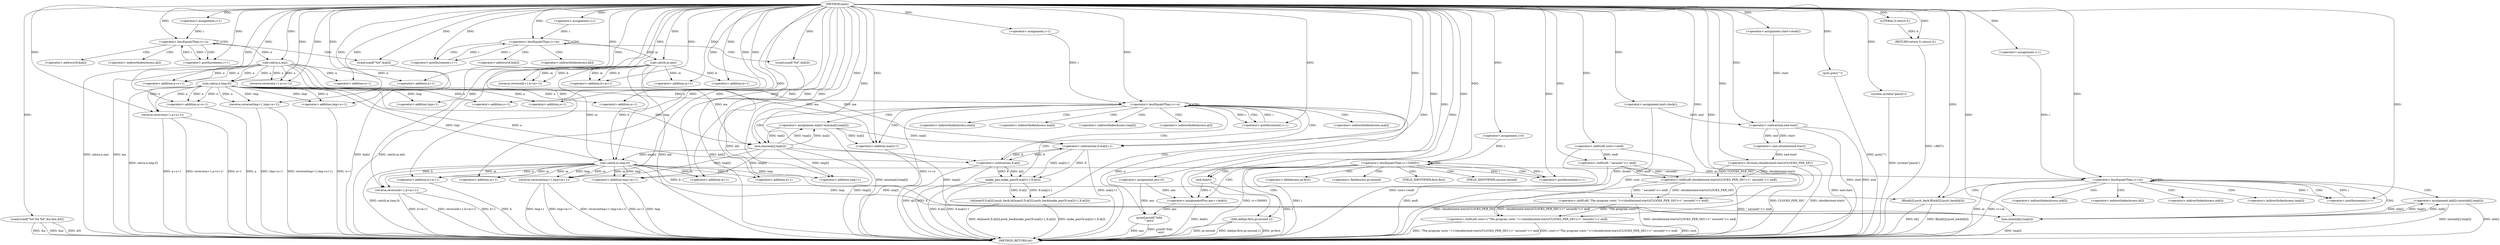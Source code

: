 digraph "main" {  
"1000263" [label = "(METHOD,main)" ]
"1000503" [label = "(METHOD_RETURN,int)" ]
"1000266" [label = "(<operator>.assignment,start=clock())" ]
"1000269" [label = "(scanf,scanf(\"%d %d %d\",&n,&m,&X))" ]
"1000309" [label = "(calc,calc(a,n,ma))" ]
"1000313" [label = "(reverse,reverse(a+1,a+n+1))" ]
"1000322" [label = "(calc,calc(a,n,tmp,0))" ]
"1000327" [label = "(reverse,reverse(a+1,a+n+1))" ]
"1000336" [label = "(reverse,reverse(tmp+1,tmp+n+1))" ]
"1000381" [label = "(calc,calc(b,m,mb))" ]
"1000385" [label = "(reverse,reverse(b+1,b+m+1))" ]
"1000394" [label = "(calc,calc(b,m,tmp,0))" ]
"1000399" [label = "(reverse,reverse(b+1,b+m+1))" ]
"1000408" [label = "(reverse,reverse(tmp+1,tmp+m+1))" ]
"1000444" [label = "(<operator>.assignment,ans=0)" ]
"1000472" [label = "(printf,printf(\"%lld\n\",ans))" ]
"1000476" [label = "(<operator>.assignment,end=clock())" ]
"1000479" [label = "(<operator>.shiftLeft,cout<<endl)" ]
"1000482" [label = "(<operator>.shiftLeft,cout<<\"The program costs \"<<(double)(end-start)/CLOCKS_PER_SEC<<\" seconds\"<< endl)" ]
"1000497" [label = "(puts,puts(\"\"))" ]
"1000499" [label = "(system,system(\"pause\"))" ]
"1000501" [label = "(RETURN,return 0;,return 0;)" ]
"1000279" [label = "(<operator>.assignment,i=1)" ]
"1000282" [label = "(<operator>.lessEqualsThan,i<=n)" ]
"1000285" [label = "(<operator>.postIncrement,i++)" ]
"1000287" [label = "(scanf,scanf(\"%d\",&a[i]))" ]
"1000295" [label = "(<operator>.assignment,i=1)" ]
"1000298" [label = "(<operator>.lessEqualsThan,i<=m)" ]
"1000301" [label = "(<operator>.postIncrement,i++)" ]
"1000303" [label = "(scanf,scanf(\"%d\",&b[i]))" ]
"1000347" [label = "(<operator>.assignment,i=1)" ]
"1000350" [label = "(<operator>.lessEqualsThan,i<=n)" ]
"1000353" [label = "(<operator>.postIncrement,i++)" ]
"1000419" [label = "(<operator>.assignment,i=1)" ]
"1000422" [label = "(<operator>.lessEqualsThan,i<=m)" ]
"1000425" [label = "(<operator>.postIncrement,i++)" ]
"1000449" [label = "(<operator>.assignment,i=0)" ]
"1000452" [label = "(<operator>.lessEqualsThan,i<=200001)" ]
"1000455" [label = "(<operator>.postIncrement,i++)" ]
"1000502" [label = "(LITERAL,0,return 0;)" ]
"1000314" [label = "(<operator>.addition,a+1)" ]
"1000317" [label = "(<operator>.addition,a+n+1)" ]
"1000328" [label = "(<operator>.addition,a+1)" ]
"1000331" [label = "(<operator>.addition,a+n+1)" ]
"1000337" [label = "(<operator>.addition,tmp+1)" ]
"1000340" [label = "(<operator>.addition,tmp+n+1)" ]
"1000356" [label = "(<operator>.assignment,ma[i]=min(ma[i],tmp[i]))" ]
"1000367" [label = "(Ar[max(0,X-a[i])].push_back,Ar[max(0,X-a[i])].push_back(make_pair(X-ma[i]+1,X-a[i])))" ]
"1000386" [label = "(<operator>.addition,b+1)" ]
"1000389" [label = "(<operator>.addition,b+m+1)" ]
"1000400" [label = "(<operator>.addition,b+1)" ]
"1000403" [label = "(<operator>.addition,b+m+1)" ]
"1000409" [label = "(<operator>.addition,tmp+1)" ]
"1000412" [label = "(<operator>.addition,tmp+m+1)" ]
"1000428" [label = "(<operator>.assignment,mb[i]=min(mb[i],tmp[i]))" ]
"1000439" [label = "(B[mb[i]].push_back,B[mb[i]].push_back(b[i]))" ]
"1000459" [label = "(<operator>.assignmentPlus,ans+=Ask(t))" ]
"1000464" [label = "(Add,Add(pr.first,pr.second,1))" ]
"1000484" [label = "(<operator>.shiftLeft,\"The program costs \"<<(double)(end-start)/CLOCKS_PER_SEC<<\" seconds\"<< endl)" ]
"1000319" [label = "(<operator>.addition,n+1)" ]
"1000333" [label = "(<operator>.addition,n+1)" ]
"1000342" [label = "(<operator>.addition,n+1)" ]
"1000391" [label = "(<operator>.addition,m+1)" ]
"1000405" [label = "(<operator>.addition,m+1)" ]
"1000414" [label = "(<operator>.addition,m+1)" ]
"1000486" [label = "(<operator>.shiftLeft,(double)(end-start)/CLOCKS_PER_SEC<<\" seconds\"<< endl)" ]
"1000360" [label = "(min,min(ma[i],tmp[i]))" ]
"1000368" [label = "(make_pair,make_pair(X-ma[i]+1,X-a[i]))" ]
"1000432" [label = "(min,min(mb[i],tmp[i]))" ]
"1000461" [label = "(Ask,Ask(t))" ]
"1000487" [label = "(<operator>.division,(double)(end-start)/CLOCKS_PER_SEC)" ]
"1000494" [label = "(<operator>.shiftLeft,\" seconds\"<< endl)" ]
"1000369" [label = "(<operator>.subtraction,X-ma[i]+1)" ]
"1000376" [label = "(<operator>.subtraction,X-a[i])" ]
"1000488" [label = "(<operator>.cast,(double)(end-start))" ]
"1000371" [label = "(<operator>.addition,ma[i]+1)" ]
"1000490" [label = "(<operator>.subtraction,end-start)" ]
"1000289" [label = "(<operator>.addressOf,&a[i])" ]
"1000305" [label = "(<operator>.addressOf,&b[i])" ]
"1000290" [label = "(<operator>.indirectIndexAccess,a[i])" ]
"1000306" [label = "(<operator>.indirectIndexAccess,b[i])" ]
"1000357" [label = "(<operator>.indirectIndexAccess,ma[i])" ]
"1000429" [label = "(<operator>.indirectIndexAccess,mb[i])" ]
"1000440" [label = "(<operator>.indirectIndexAccess,b[i])" ]
"1000465" [label = "(<operator>.fieldAccess,pr.first)" ]
"1000468" [label = "(<operator>.fieldAccess,pr.second)" ]
"1000361" [label = "(<operator>.indirectIndexAccess,ma[i])" ]
"1000364" [label = "(<operator>.indirectIndexAccess,tmp[i])" ]
"1000433" [label = "(<operator>.indirectIndexAccess,mb[i])" ]
"1000436" [label = "(<operator>.indirectIndexAccess,tmp[i])" ]
"1000467" [label = "(FIELD_IDENTIFIER,first,first)" ]
"1000470" [label = "(FIELD_IDENTIFIER,second,second)" ]
"1000378" [label = "(<operator>.indirectIndexAccess,a[i])" ]
"1000372" [label = "(<operator>.indirectIndexAccess,ma[i])" ]
  "1000269" -> "1000503"  [ label = "DDG: &n"] 
  "1000269" -> "1000503"  [ label = "DDG: &m"] 
  "1000269" -> "1000503"  [ label = "DDG: &X"] 
  "1000309" -> "1000503"  [ label = "DDG: ma"] 
  "1000309" -> "1000503"  [ label = "DDG: calc(a,n,ma)"] 
  "1000322" -> "1000503"  [ label = "DDG: calc(a,n,tmp,0)"] 
  "1000327" -> "1000503"  [ label = "DDG: a+1"] 
  "1000331" -> "1000503"  [ label = "DDG: a"] 
  "1000327" -> "1000503"  [ label = "DDG: a+n+1"] 
  "1000327" -> "1000503"  [ label = "DDG: reverse(a+1,a+n+1)"] 
  "1000340" -> "1000503"  [ label = "DDG: n+1"] 
  "1000336" -> "1000503"  [ label = "DDG: tmp+n+1"] 
  "1000336" -> "1000503"  [ label = "DDG: reverse(tmp+1,tmp+n+1)"] 
  "1000350" -> "1000503"  [ label = "DDG: n"] 
  "1000350" -> "1000503"  [ label = "DDG: i<=n"] 
  "1000381" -> "1000503"  [ label = "DDG: mb"] 
  "1000381" -> "1000503"  [ label = "DDG: calc(b,m,mb)"] 
  "1000394" -> "1000503"  [ label = "DDG: calc(b,m,tmp,0)"] 
  "1000399" -> "1000503"  [ label = "DDG: b+1"] 
  "1000403" -> "1000503"  [ label = "DDG: b"] 
  "1000399" -> "1000503"  [ label = "DDG: b+m+1"] 
  "1000399" -> "1000503"  [ label = "DDG: reverse(b+1,b+m+1)"] 
  "1000408" -> "1000503"  [ label = "DDG: tmp+1"] 
  "1000412" -> "1000503"  [ label = "DDG: tmp"] 
  "1000412" -> "1000503"  [ label = "DDG: m+1"] 
  "1000408" -> "1000503"  [ label = "DDG: tmp+m+1"] 
  "1000408" -> "1000503"  [ label = "DDG: reverse(tmp+1,tmp+m+1)"] 
  "1000422" -> "1000503"  [ label = "DDG: m"] 
  "1000422" -> "1000503"  [ label = "DDG: i<=m"] 
  "1000452" -> "1000503"  [ label = "DDG: i"] 
  "1000452" -> "1000503"  [ label = "DDG: i<=200001"] 
  "1000472" -> "1000503"  [ label = "DDG: ans"] 
  "1000472" -> "1000503"  [ label = "DDG: printf(\"%lld\n\",ans)"] 
  "1000476" -> "1000503"  [ label = "DDG: clock()"] 
  "1000479" -> "1000503"  [ label = "DDG: cout<<endl"] 
  "1000482" -> "1000503"  [ label = "DDG: cout"] 
  "1000490" -> "1000503"  [ label = "DDG: end"] 
  "1000490" -> "1000503"  [ label = "DDG: start"] 
  "1000488" -> "1000503"  [ label = "DDG: end-start"] 
  "1000487" -> "1000503"  [ label = "DDG: (double)(end-start)"] 
  "1000486" -> "1000503"  [ label = "DDG: (double)(end-start)/CLOCKS_PER_SEC"] 
  "1000494" -> "1000503"  [ label = "DDG: endl"] 
  "1000486" -> "1000503"  [ label = "DDG: \" seconds\"<< endl"] 
  "1000484" -> "1000503"  [ label = "DDG: (double)(end-start)/CLOCKS_PER_SEC<<\" seconds\"<< endl"] 
  "1000482" -> "1000503"  [ label = "DDG: \"The program costs \"<<(double)(end-start)/CLOCKS_PER_SEC<<\" seconds\"<< endl"] 
  "1000482" -> "1000503"  [ label = "DDG: cout<<\"The program costs \"<<(double)(end-start)/CLOCKS_PER_SEC<<\" seconds\"<< endl"] 
  "1000497" -> "1000503"  [ label = "DDG: puts(\"\")"] 
  "1000499" -> "1000503"  [ label = "DDG: system(\"pause\")"] 
  "1000459" -> "1000503"  [ label = "DDG: Ask(t)"] 
  "1000464" -> "1000503"  [ label = "DDG: pr.first"] 
  "1000464" -> "1000503"  [ label = "DDG: pr.second"] 
  "1000464" -> "1000503"  [ label = "DDG: Add(pr.first,pr.second,1)"] 
  "1000428" -> "1000503"  [ label = "DDG: mb[i]"] 
  "1000432" -> "1000503"  [ label = "DDG: tmp[i]"] 
  "1000428" -> "1000503"  [ label = "DDG: min(mb[i],tmp[i])"] 
  "1000439" -> "1000503"  [ label = "DDG: b[i]"] 
  "1000439" -> "1000503"  [ label = "DDG: B[mb[i]].push_back(b[i])"] 
  "1000360" -> "1000503"  [ label = "DDG: tmp[i]"] 
  "1000356" -> "1000503"  [ label = "DDG: min(ma[i],tmp[i])"] 
  "1000371" -> "1000503"  [ label = "DDG: ma[i]"] 
  "1000369" -> "1000503"  [ label = "DDG: ma[i]+1"] 
  "1000368" -> "1000503"  [ label = "DDG: X-ma[i]+1"] 
  "1000376" -> "1000503"  [ label = "DDG: X"] 
  "1000376" -> "1000503"  [ label = "DDG: a[i]"] 
  "1000368" -> "1000503"  [ label = "DDG: X-a[i]"] 
  "1000367" -> "1000503"  [ label = "DDG: make_pair(X-ma[i]+1,X-a[i])"] 
  "1000367" -> "1000503"  [ label = "DDG: Ar[max(0,X-a[i])].push_back(make_pair(X-ma[i]+1,X-a[i]))"] 
  "1000303" -> "1000503"  [ label = "DDG: &b[i]"] 
  "1000287" -> "1000503"  [ label = "DDG: &a[i]"] 
  "1000501" -> "1000503"  [ label = "DDG: <RET>"] 
  "1000487" -> "1000503"  [ label = "DDG: CLOCKS_PER_SEC"] 
  "1000461" -> "1000503"  [ label = "DDG: t"] 
  "1000263" -> "1000266"  [ label = "DDG: "] 
  "1000263" -> "1000269"  [ label = "DDG: "] 
  "1000263" -> "1000444"  [ label = "DDG: "] 
  "1000263" -> "1000476"  [ label = "DDG: "] 
  "1000502" -> "1000501"  [ label = "DDG: 0"] 
  "1000263" -> "1000501"  [ label = "DDG: "] 
  "1000263" -> "1000279"  [ label = "DDG: "] 
  "1000263" -> "1000287"  [ label = "DDG: "] 
  "1000263" -> "1000295"  [ label = "DDG: "] 
  "1000263" -> "1000303"  [ label = "DDG: "] 
  "1000263" -> "1000309"  [ label = "DDG: "] 
  "1000282" -> "1000309"  [ label = "DDG: n"] 
  "1000263" -> "1000313"  [ label = "DDG: "] 
  "1000309" -> "1000313"  [ label = "DDG: a"] 
  "1000309" -> "1000313"  [ label = "DDG: n"] 
  "1000263" -> "1000322"  [ label = "DDG: "] 
  "1000309" -> "1000322"  [ label = "DDG: a"] 
  "1000309" -> "1000322"  [ label = "DDG: n"] 
  "1000322" -> "1000327"  [ label = "DDG: a"] 
  "1000263" -> "1000327"  [ label = "DDG: "] 
  "1000322" -> "1000327"  [ label = "DDG: n"] 
  "1000263" -> "1000336"  [ label = "DDG: "] 
  "1000322" -> "1000336"  [ label = "DDG: tmp"] 
  "1000322" -> "1000336"  [ label = "DDG: n"] 
  "1000263" -> "1000347"  [ label = "DDG: "] 
  "1000263" -> "1000381"  [ label = "DDG: "] 
  "1000298" -> "1000381"  [ label = "DDG: m"] 
  "1000381" -> "1000385"  [ label = "DDG: b"] 
  "1000263" -> "1000385"  [ label = "DDG: "] 
  "1000381" -> "1000385"  [ label = "DDG: m"] 
  "1000263" -> "1000394"  [ label = "DDG: "] 
  "1000381" -> "1000394"  [ label = "DDG: b"] 
  "1000360" -> "1000394"  [ label = "DDG: tmp[i]"] 
  "1000322" -> "1000394"  [ label = "DDG: tmp"] 
  "1000381" -> "1000394"  [ label = "DDG: m"] 
  "1000394" -> "1000399"  [ label = "DDG: b"] 
  "1000263" -> "1000399"  [ label = "DDG: "] 
  "1000394" -> "1000399"  [ label = "DDG: m"] 
  "1000394" -> "1000408"  [ label = "DDG: tmp"] 
  "1000360" -> "1000408"  [ label = "DDG: tmp[i]"] 
  "1000263" -> "1000408"  [ label = "DDG: "] 
  "1000394" -> "1000408"  [ label = "DDG: m"] 
  "1000263" -> "1000419"  [ label = "DDG: "] 
  "1000263" -> "1000449"  [ label = "DDG: "] 
  "1000263" -> "1000472"  [ label = "DDG: "] 
  "1000444" -> "1000472"  [ label = "DDG: ans"] 
  "1000459" -> "1000472"  [ label = "DDG: ans"] 
  "1000263" -> "1000479"  [ label = "DDG: "] 
  "1000479" -> "1000482"  [ label = "DDG: cout"] 
  "1000263" -> "1000482"  [ label = "DDG: "] 
  "1000484" -> "1000482"  [ label = "DDG: \"The program costs \""] 
  "1000484" -> "1000482"  [ label = "DDG: (double)(end-start)/CLOCKS_PER_SEC<<\" seconds\"<< endl"] 
  "1000263" -> "1000497"  [ label = "DDG: "] 
  "1000263" -> "1000499"  [ label = "DDG: "] 
  "1000263" -> "1000502"  [ label = "DDG: "] 
  "1000279" -> "1000282"  [ label = "DDG: i"] 
  "1000285" -> "1000282"  [ label = "DDG: i"] 
  "1000263" -> "1000282"  [ label = "DDG: "] 
  "1000282" -> "1000285"  [ label = "DDG: i"] 
  "1000263" -> "1000285"  [ label = "DDG: "] 
  "1000295" -> "1000298"  [ label = "DDG: i"] 
  "1000301" -> "1000298"  [ label = "DDG: i"] 
  "1000263" -> "1000298"  [ label = "DDG: "] 
  "1000298" -> "1000301"  [ label = "DDG: i"] 
  "1000263" -> "1000301"  [ label = "DDG: "] 
  "1000309" -> "1000314"  [ label = "DDG: a"] 
  "1000263" -> "1000314"  [ label = "DDG: "] 
  "1000263" -> "1000317"  [ label = "DDG: "] 
  "1000309" -> "1000317"  [ label = "DDG: a"] 
  "1000309" -> "1000317"  [ label = "DDG: n"] 
  "1000322" -> "1000328"  [ label = "DDG: a"] 
  "1000263" -> "1000328"  [ label = "DDG: "] 
  "1000263" -> "1000331"  [ label = "DDG: "] 
  "1000322" -> "1000331"  [ label = "DDG: a"] 
  "1000322" -> "1000331"  [ label = "DDG: n"] 
  "1000322" -> "1000337"  [ label = "DDG: tmp"] 
  "1000263" -> "1000337"  [ label = "DDG: "] 
  "1000263" -> "1000340"  [ label = "DDG: "] 
  "1000322" -> "1000340"  [ label = "DDG: tmp"] 
  "1000322" -> "1000340"  [ label = "DDG: n"] 
  "1000347" -> "1000350"  [ label = "DDG: i"] 
  "1000353" -> "1000350"  [ label = "DDG: i"] 
  "1000263" -> "1000350"  [ label = "DDG: "] 
  "1000322" -> "1000350"  [ label = "DDG: n"] 
  "1000350" -> "1000353"  [ label = "DDG: i"] 
  "1000263" -> "1000353"  [ label = "DDG: "] 
  "1000360" -> "1000356"  [ label = "DDG: tmp[i]"] 
  "1000360" -> "1000356"  [ label = "DDG: ma[i]"] 
  "1000381" -> "1000386"  [ label = "DDG: b"] 
  "1000263" -> "1000386"  [ label = "DDG: "] 
  "1000263" -> "1000389"  [ label = "DDG: "] 
  "1000381" -> "1000389"  [ label = "DDG: b"] 
  "1000381" -> "1000389"  [ label = "DDG: m"] 
  "1000394" -> "1000400"  [ label = "DDG: b"] 
  "1000263" -> "1000400"  [ label = "DDG: "] 
  "1000263" -> "1000403"  [ label = "DDG: "] 
  "1000394" -> "1000403"  [ label = "DDG: b"] 
  "1000394" -> "1000403"  [ label = "DDG: m"] 
  "1000394" -> "1000409"  [ label = "DDG: tmp"] 
  "1000360" -> "1000409"  [ label = "DDG: tmp[i]"] 
  "1000263" -> "1000409"  [ label = "DDG: "] 
  "1000360" -> "1000412"  [ label = "DDG: tmp[i]"] 
  "1000263" -> "1000412"  [ label = "DDG: "] 
  "1000394" -> "1000412"  [ label = "DDG: tmp"] 
  "1000394" -> "1000412"  [ label = "DDG: m"] 
  "1000419" -> "1000422"  [ label = "DDG: i"] 
  "1000425" -> "1000422"  [ label = "DDG: i"] 
  "1000263" -> "1000422"  [ label = "DDG: "] 
  "1000394" -> "1000422"  [ label = "DDG: m"] 
  "1000422" -> "1000425"  [ label = "DDG: i"] 
  "1000263" -> "1000425"  [ label = "DDG: "] 
  "1000432" -> "1000428"  [ label = "DDG: tmp[i]"] 
  "1000432" -> "1000428"  [ label = "DDG: mb[i]"] 
  "1000449" -> "1000452"  [ label = "DDG: i"] 
  "1000455" -> "1000452"  [ label = "DDG: i"] 
  "1000263" -> "1000452"  [ label = "DDG: "] 
  "1000452" -> "1000455"  [ label = "DDG: i"] 
  "1000263" -> "1000455"  [ label = "DDG: "] 
  "1000461" -> "1000459"  [ label = "DDG: t"] 
  "1000263" -> "1000484"  [ label = "DDG: "] 
  "1000486" -> "1000484"  [ label = "DDG: \" seconds\"<< endl"] 
  "1000486" -> "1000484"  [ label = "DDG: (double)(end-start)/CLOCKS_PER_SEC"] 
  "1000309" -> "1000319"  [ label = "DDG: n"] 
  "1000263" -> "1000319"  [ label = "DDG: "] 
  "1000322" -> "1000333"  [ label = "DDG: n"] 
  "1000263" -> "1000333"  [ label = "DDG: "] 
  "1000263" -> "1000342"  [ label = "DDG: "] 
  "1000322" -> "1000342"  [ label = "DDG: n"] 
  "1000368" -> "1000367"  [ label = "DDG: X-ma[i]+1"] 
  "1000368" -> "1000367"  [ label = "DDG: X-a[i]"] 
  "1000381" -> "1000391"  [ label = "DDG: m"] 
  "1000263" -> "1000391"  [ label = "DDG: "] 
  "1000394" -> "1000405"  [ label = "DDG: m"] 
  "1000263" -> "1000405"  [ label = "DDG: "] 
  "1000263" -> "1000414"  [ label = "DDG: "] 
  "1000394" -> "1000414"  [ label = "DDG: m"] 
  "1000263" -> "1000439"  [ label = "DDG: "] 
  "1000394" -> "1000439"  [ label = "DDG: b"] 
  "1000444" -> "1000459"  [ label = "DDG: ans"] 
  "1000263" -> "1000459"  [ label = "DDG: "] 
  "1000263" -> "1000464"  [ label = "DDG: "] 
  "1000487" -> "1000486"  [ label = "DDG: (double)(end-start)"] 
  "1000487" -> "1000486"  [ label = "DDG: CLOCKS_PER_SEC"] 
  "1000494" -> "1000486"  [ label = "DDG: endl"] 
  "1000494" -> "1000486"  [ label = "DDG: \" seconds\""] 
  "1000309" -> "1000360"  [ label = "DDG: ma"] 
  "1000356" -> "1000360"  [ label = "DDG: ma[i]"] 
  "1000263" -> "1000360"  [ label = "DDG: "] 
  "1000322" -> "1000360"  [ label = "DDG: tmp"] 
  "1000369" -> "1000368"  [ label = "DDG: ma[i]+1"] 
  "1000369" -> "1000368"  [ label = "DDG: X"] 
  "1000376" -> "1000368"  [ label = "DDG: X"] 
  "1000376" -> "1000368"  [ label = "DDG: a[i]"] 
  "1000381" -> "1000432"  [ label = "DDG: mb"] 
  "1000428" -> "1000432"  [ label = "DDG: mb[i]"] 
  "1000360" -> "1000432"  [ label = "DDG: tmp[i]"] 
  "1000263" -> "1000432"  [ label = "DDG: "] 
  "1000394" -> "1000432"  [ label = "DDG: tmp"] 
  "1000263" -> "1000461"  [ label = "DDG: "] 
  "1000488" -> "1000487"  [ label = "DDG: end-start"] 
  "1000263" -> "1000487"  [ label = "DDG: "] 
  "1000263" -> "1000494"  [ label = "DDG: "] 
  "1000479" -> "1000494"  [ label = "DDG: endl"] 
  "1000376" -> "1000369"  [ label = "DDG: X"] 
  "1000263" -> "1000369"  [ label = "DDG: "] 
  "1000309" -> "1000369"  [ label = "DDG: ma"] 
  "1000356" -> "1000369"  [ label = "DDG: ma[i]"] 
  "1000369" -> "1000376"  [ label = "DDG: X"] 
  "1000263" -> "1000376"  [ label = "DDG: "] 
  "1000322" -> "1000376"  [ label = "DDG: a"] 
  "1000490" -> "1000488"  [ label = "DDG: end"] 
  "1000490" -> "1000488"  [ label = "DDG: start"] 
  "1000309" -> "1000371"  [ label = "DDG: ma"] 
  "1000356" -> "1000371"  [ label = "DDG: ma[i]"] 
  "1000263" -> "1000371"  [ label = "DDG: "] 
  "1000476" -> "1000490"  [ label = "DDG: end"] 
  "1000263" -> "1000490"  [ label = "DDG: "] 
  "1000266" -> "1000490"  [ label = "DDG: start"] 
  "1000282" -> "1000285"  [ label = "CDG: "] 
  "1000282" -> "1000290"  [ label = "CDG: "] 
  "1000282" -> "1000282"  [ label = "CDG: "] 
  "1000282" -> "1000289"  [ label = "CDG: "] 
  "1000282" -> "1000287"  [ label = "CDG: "] 
  "1000298" -> "1000305"  [ label = "CDG: "] 
  "1000298" -> "1000303"  [ label = "CDG: "] 
  "1000298" -> "1000298"  [ label = "CDG: "] 
  "1000298" -> "1000306"  [ label = "CDG: "] 
  "1000298" -> "1000301"  [ label = "CDG: "] 
  "1000350" -> "1000367"  [ label = "CDG: "] 
  "1000350" -> "1000350"  [ label = "CDG: "] 
  "1000350" -> "1000371"  [ label = "CDG: "] 
  "1000350" -> "1000368"  [ label = "CDG: "] 
  "1000350" -> "1000360"  [ label = "CDG: "] 
  "1000350" -> "1000353"  [ label = "CDG: "] 
  "1000350" -> "1000356"  [ label = "CDG: "] 
  "1000350" -> "1000357"  [ label = "CDG: "] 
  "1000350" -> "1000376"  [ label = "CDG: "] 
  "1000350" -> "1000361"  [ label = "CDG: "] 
  "1000350" -> "1000378"  [ label = "CDG: "] 
  "1000350" -> "1000372"  [ label = "CDG: "] 
  "1000350" -> "1000369"  [ label = "CDG: "] 
  "1000350" -> "1000364"  [ label = "CDG: "] 
  "1000422" -> "1000436"  [ label = "CDG: "] 
  "1000422" -> "1000439"  [ label = "CDG: "] 
  "1000422" -> "1000432"  [ label = "CDG: "] 
  "1000422" -> "1000422"  [ label = "CDG: "] 
  "1000422" -> "1000440"  [ label = "CDG: "] 
  "1000422" -> "1000429"  [ label = "CDG: "] 
  "1000422" -> "1000425"  [ label = "CDG: "] 
  "1000422" -> "1000428"  [ label = "CDG: "] 
  "1000422" -> "1000433"  [ label = "CDG: "] 
  "1000452" -> "1000461"  [ label = "CDG: "] 
  "1000452" -> "1000465"  [ label = "CDG: "] 
  "1000452" -> "1000464"  [ label = "CDG: "] 
  "1000452" -> "1000459"  [ label = "CDG: "] 
  "1000452" -> "1000452"  [ label = "CDG: "] 
  "1000452" -> "1000467"  [ label = "CDG: "] 
  "1000452" -> "1000455"  [ label = "CDG: "] 
  "1000452" -> "1000470"  [ label = "CDG: "] 
  "1000452" -> "1000468"  [ label = "CDG: "] 
}
